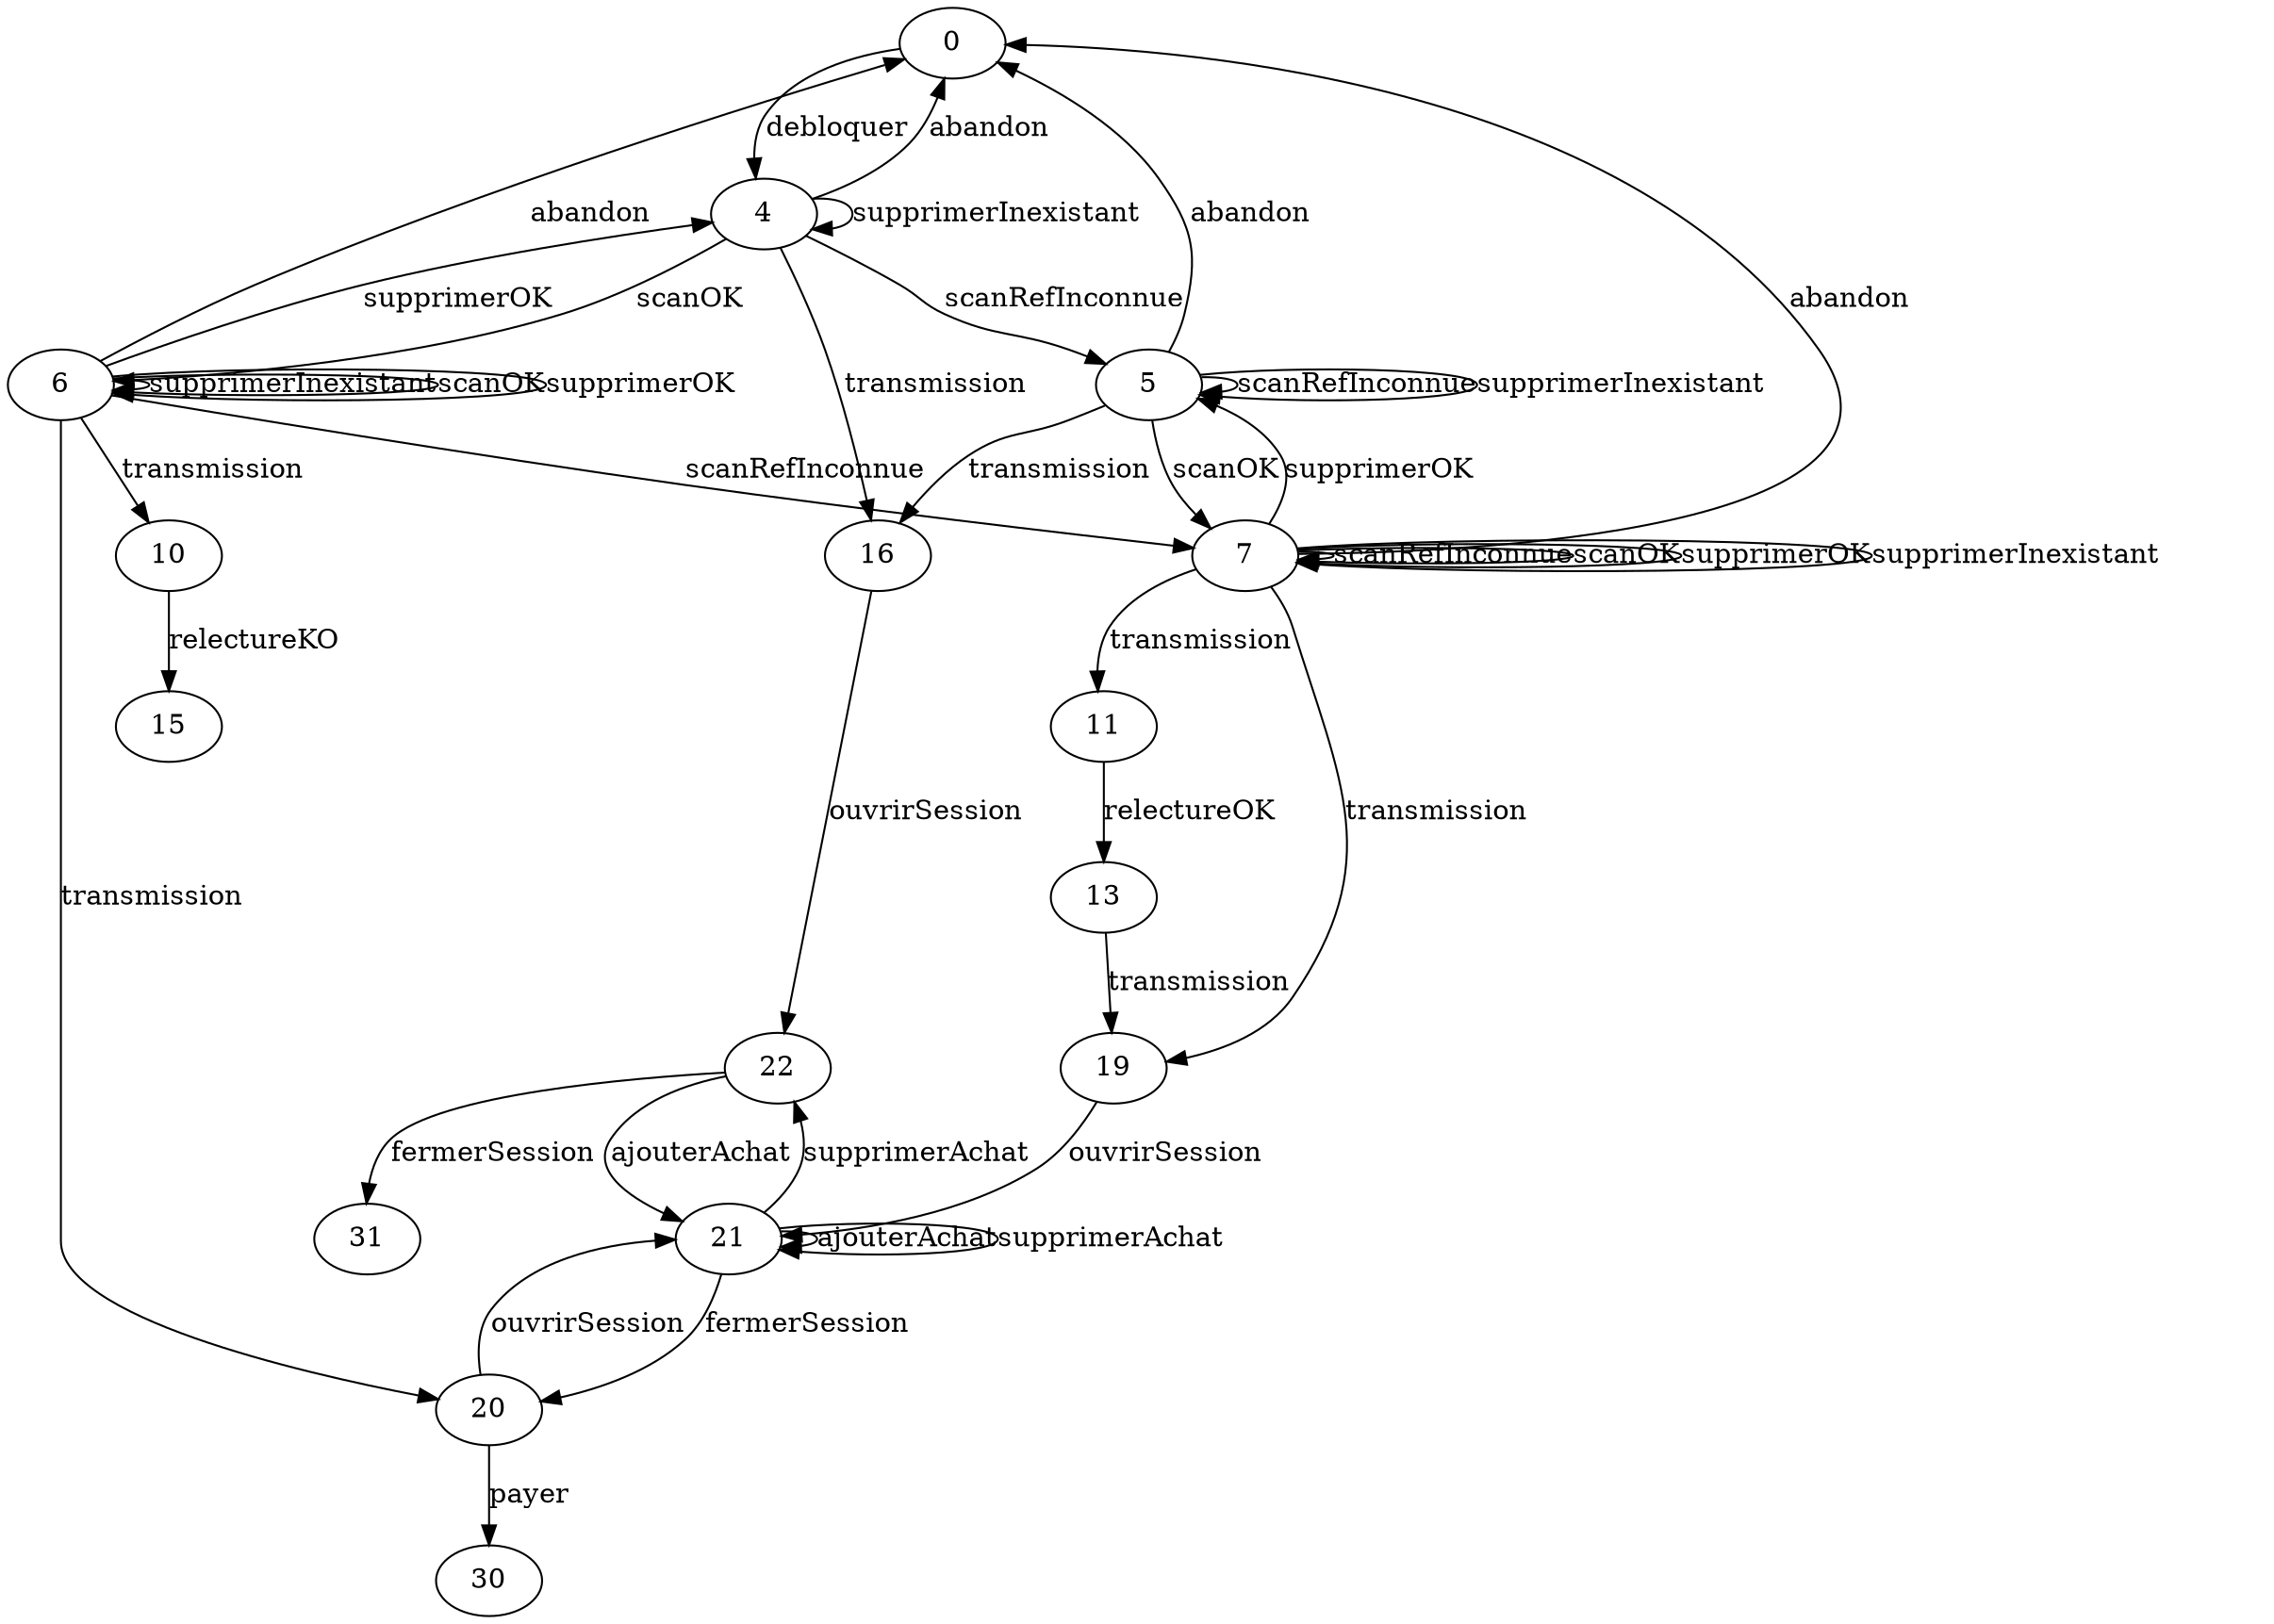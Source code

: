 digraph ScanetteFSM
{
  "0" -> "4"  [label="debloquer"];
  "4" -> "4"  [label="supprimerInexistant"];
  "4" -> "5"  [label="scanRefInconnue"];
  "5" -> "7"  [label="scanOK"];
  "7" -> "0"  [label="abandon"];
  "4" -> "6"  [label="scanOK"];
  "4" -> "0"  [label="abandon"];
  "6" -> "20"  [label="transmission"];
  "20" -> "21"  [label="ouvrirSession"];
  "21" -> "22"  [label="supprimerAchat"];
  "22" -> "31"  [label="fermerSession"];
  "7" -> "7"  [label="scanRefInconnue"];
  "6" -> "6"  [label="supprimerInexistant"];
  "6" -> "6"  [label="scanOK"];
  "6" -> "7"  [label="scanRefInconnue"];
  "7" -> "19"  [label="transmission"];
  "19" -> "21"  [label="ouvrirSession"];
  "21" -> "20"  [label="fermerSession"];
  "20" -> "30"  [label="payer"];
  "7" -> "7"  [label="scanOK"];
  "6" -> "4"  [label="supprimerOK"];
  "4" -> "16"  [label="transmission"];
  "16" -> "22"  [label="ouvrirSession"];
  "5" -> "16"  [label="transmission"];
  "5" -> "5"  [label="scanRefInconnue"];
  "22" -> "21"  [label="ajouterAchat"];
  "21" -> "21"  [label="ajouterAchat"];
  "21" -> "21"  [label="supprimerAchat"];
  "7" -> "7"  [label="supprimerOK"];
  "5" -> "0"  [label="abandon"];
  "5" -> "5"  [label="supprimerInexistant"];
  "6" -> "0"  [label="abandon"];
  "7" -> "11"  [label="transmission"];
  "11" -> "13"  [label="relectureOK"];
  "13" -> "19"  [label="transmission"];
  "7" -> "5"  [label="supprimerOK"];
  "7" -> "7"  [label="supprimerInexistant"];
  "6" -> "10"  [label="transmission"];
  "10" -> "15"  [label="relectureKO"];
  "6" -> "6"  [label="supprimerOK"];
}
